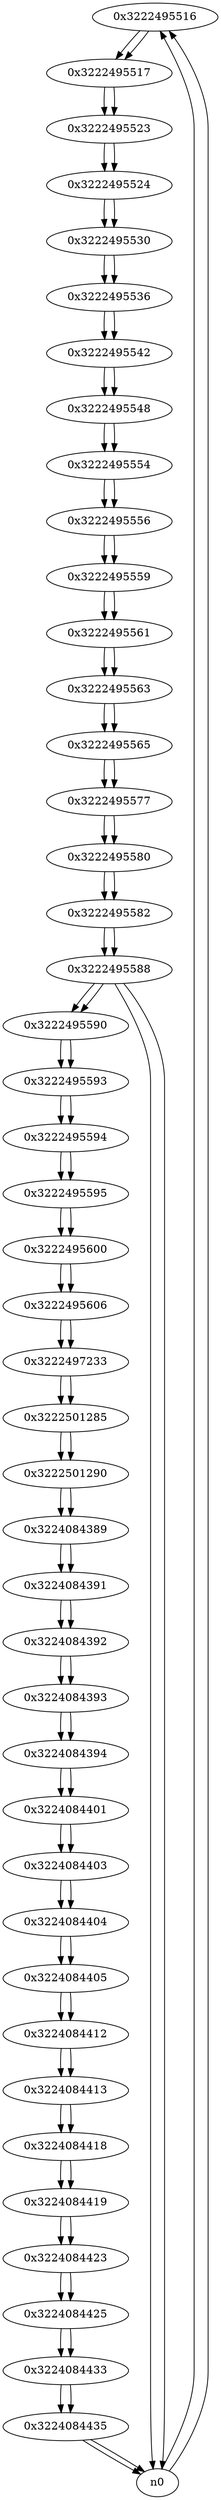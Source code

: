 digraph G{
/* nodes */
  n1 [label="0x3222495516"]
  n2 [label="0x3222495517"]
  n3 [label="0x3222495523"]
  n4 [label="0x3222495524"]
  n5 [label="0x3222495530"]
  n6 [label="0x3222495536"]
  n7 [label="0x3222495542"]
  n8 [label="0x3222495548"]
  n9 [label="0x3222495554"]
  n10 [label="0x3222495556"]
  n11 [label="0x3222495559"]
  n12 [label="0x3222495561"]
  n13 [label="0x3222495563"]
  n14 [label="0x3222495565"]
  n15 [label="0x3222495577"]
  n16 [label="0x3222495580"]
  n17 [label="0x3222495582"]
  n18 [label="0x3222495588"]
  n19 [label="0x3222495590"]
  n20 [label="0x3222495593"]
  n21 [label="0x3222495594"]
  n22 [label="0x3222495595"]
  n23 [label="0x3222495600"]
  n24 [label="0x3222495606"]
  n25 [label="0x3222497233"]
  n26 [label="0x3222501285"]
  n27 [label="0x3222501290"]
  n28 [label="0x3224084389"]
  n29 [label="0x3224084391"]
  n30 [label="0x3224084392"]
  n31 [label="0x3224084393"]
  n32 [label="0x3224084394"]
  n33 [label="0x3224084401"]
  n34 [label="0x3224084403"]
  n35 [label="0x3224084404"]
  n36 [label="0x3224084405"]
  n37 [label="0x3224084412"]
  n38 [label="0x3224084413"]
  n39 [label="0x3224084418"]
  n40 [label="0x3224084419"]
  n41 [label="0x3224084423"]
  n42 [label="0x3224084425"]
  n43 [label="0x3224084433"]
  n44 [label="0x3224084435"]
/* edges */
n1 -> n2;
n0 -> n1;
n0 -> n1;
n2 -> n3;
n1 -> n2;
n3 -> n4;
n2 -> n3;
n4 -> n5;
n3 -> n4;
n5 -> n6;
n4 -> n5;
n6 -> n7;
n5 -> n6;
n7 -> n8;
n6 -> n7;
n8 -> n9;
n7 -> n8;
n9 -> n10;
n8 -> n9;
n10 -> n11;
n9 -> n10;
n11 -> n12;
n10 -> n11;
n12 -> n13;
n11 -> n12;
n13 -> n14;
n12 -> n13;
n14 -> n15;
n13 -> n14;
n15 -> n16;
n14 -> n15;
n16 -> n17;
n15 -> n16;
n17 -> n18;
n16 -> n17;
n18 -> n19;
n18 -> n0;
n18 -> n0;
n17 -> n18;
n19 -> n20;
n18 -> n19;
n20 -> n21;
n19 -> n20;
n21 -> n22;
n20 -> n21;
n22 -> n23;
n21 -> n22;
n23 -> n24;
n22 -> n23;
n24 -> n25;
n23 -> n24;
n25 -> n26;
n24 -> n25;
n26 -> n27;
n25 -> n26;
n27 -> n28;
n26 -> n27;
n28 -> n29;
n27 -> n28;
n29 -> n30;
n28 -> n29;
n30 -> n31;
n29 -> n30;
n31 -> n32;
n30 -> n31;
n32 -> n33;
n31 -> n32;
n33 -> n34;
n32 -> n33;
n34 -> n35;
n33 -> n34;
n35 -> n36;
n34 -> n35;
n36 -> n37;
n35 -> n36;
n37 -> n38;
n36 -> n37;
n38 -> n39;
n37 -> n38;
n39 -> n40;
n38 -> n39;
n40 -> n41;
n39 -> n40;
n41 -> n42;
n40 -> n41;
n42 -> n43;
n41 -> n42;
n43 -> n44;
n42 -> n43;
n44 -> n0;
n44 -> n0;
n43 -> n44;
}
